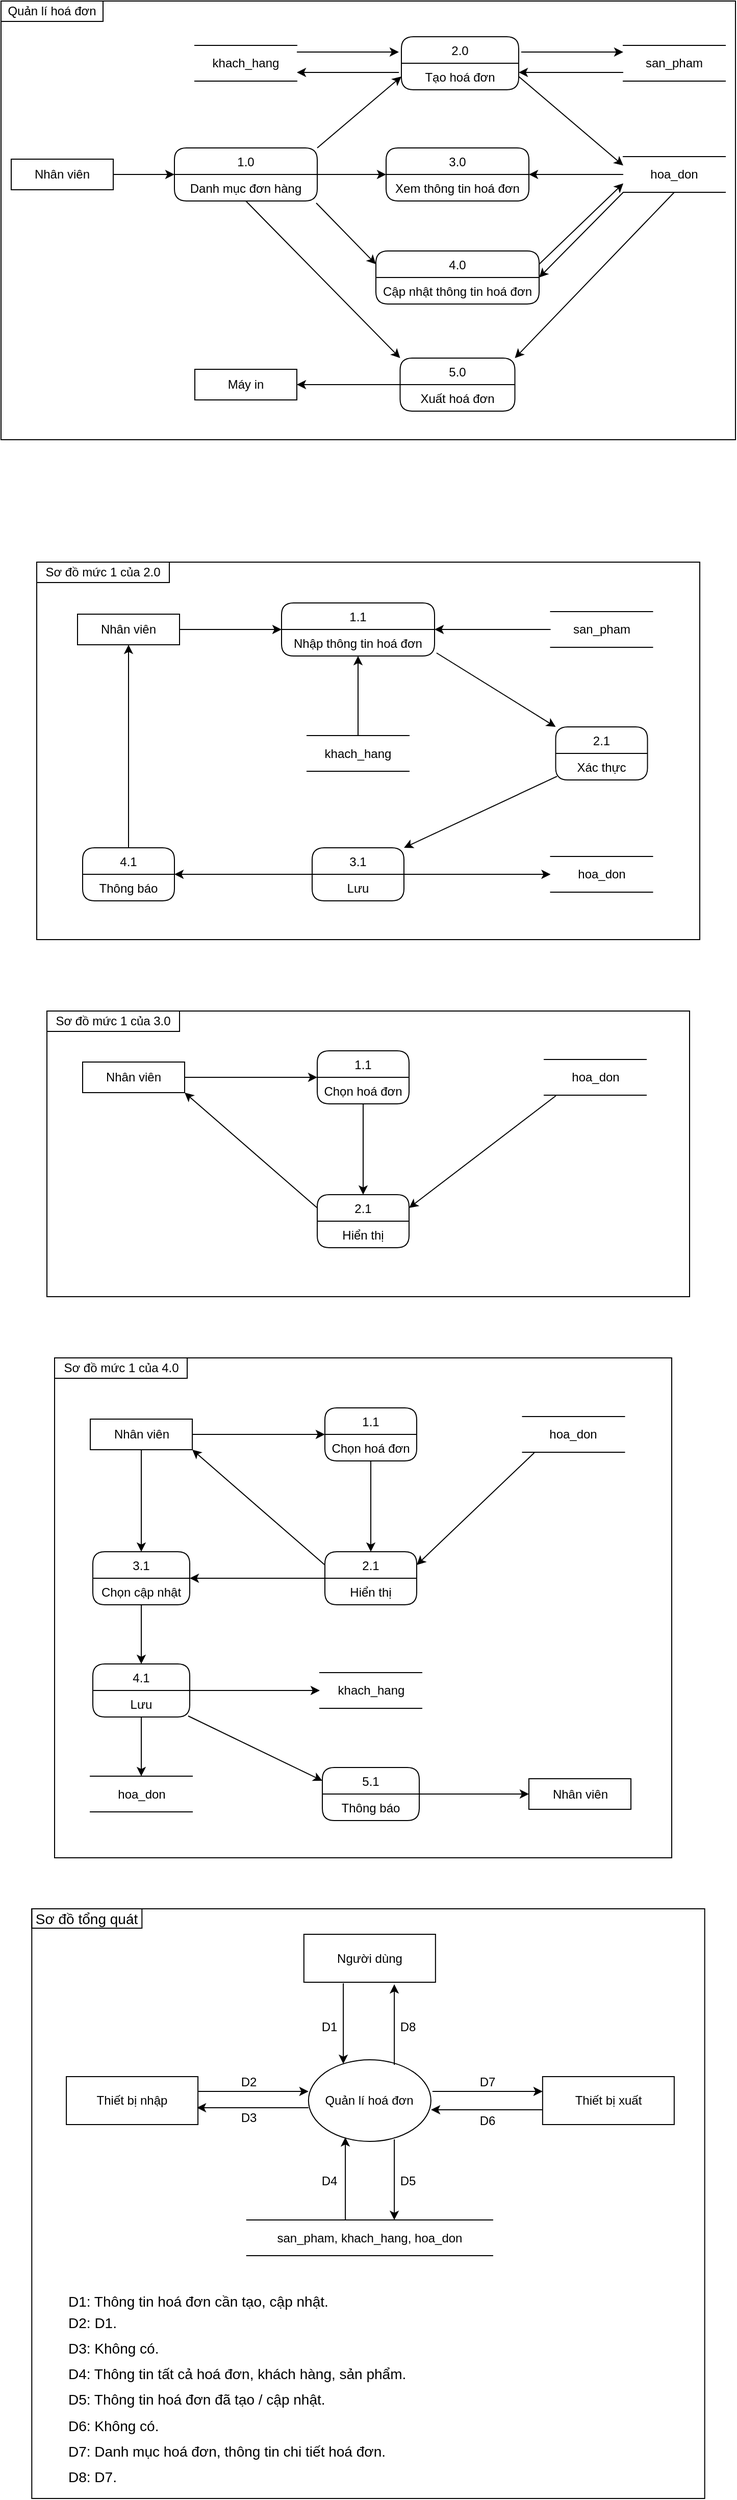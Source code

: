 <mxfile version="13.10.6" type="device"><diagram id="TIu9gp2QIZUU3HF00CXm" name="Page-1"><mxGraphModel dx="1822" dy="763" grid="1" gridSize="10" guides="1" tooltips="1" connect="1" arrows="1" fold="1" page="0" pageScale="1" pageWidth="850" pageHeight="1100" math="0" shadow="0"><root><mxCell id="0"/><mxCell id="1" parent="0"/><mxCell id="v5HxmU1wPJyw-fW0FG3j-84" value="" style="rounded=0;whiteSpace=wrap;html=1;fillColor=none;" vertex="1" parent="1"><mxGeometry x="-5" y="720" width="650" height="370" as="geometry"/></mxCell><mxCell id="v5HxmU1wPJyw-fW0FG3j-60" value="" style="rounded=0;whiteSpace=wrap;html=1;fillColor=none;" vertex="1" parent="1"><mxGeometry x="-40" y="170" width="720" height="430" as="geometry"/></mxCell><mxCell id="v5HxmU1wPJyw-fW0FG3j-26" style="edgeStyle=orthogonalEdgeStyle;rounded=0;orthogonalLoop=1;jettySize=auto;html=1;" edge="1" parent="1" source="v5HxmU1wPJyw-fW0FG3j-27" target="v5HxmU1wPJyw-fW0FG3j-45"><mxGeometry relative="1" as="geometry"/></mxCell><mxCell id="v5HxmU1wPJyw-fW0FG3j-27" value="Nhân viên" style="rounded=0;whiteSpace=wrap;html=1;align=center;" vertex="1" parent="1"><mxGeometry x="-30" y="325" width="100" height="30" as="geometry"/></mxCell><mxCell id="v5HxmU1wPJyw-fW0FG3j-28" value="2.0" style="swimlane;fontStyle=0;childLayout=stackLayout;horizontal=1;startSize=26;fillColor=none;horizontalStack=0;resizeParent=1;resizeParentMax=0;resizeLast=0;collapsible=1;marginBottom=0;rounded=1;" vertex="1" parent="1"><mxGeometry x="352.5" y="205" width="115" height="52" as="geometry"/></mxCell><mxCell id="v5HxmU1wPJyw-fW0FG3j-29" value="Tạo hoá đơn" style="text;strokeColor=none;fillColor=none;align=center;verticalAlign=top;spacingLeft=4;spacingRight=4;overflow=hidden;rotatable=0;points=[[0,0.5],[1,0.5]];portConstraint=eastwest;" vertex="1" parent="v5HxmU1wPJyw-fW0FG3j-28"><mxGeometry y="26" width="115" height="26" as="geometry"/></mxCell><mxCell id="v5HxmU1wPJyw-fW0FG3j-30" value="3.0" style="swimlane;fontStyle=0;childLayout=stackLayout;horizontal=1;startSize=26;fillColor=none;horizontalStack=0;resizeParent=1;resizeParentMax=0;resizeLast=0;collapsible=1;marginBottom=0;rounded=1;" vertex="1" parent="1"><mxGeometry x="337.5" y="314" width="140" height="52" as="geometry"/></mxCell><mxCell id="v5HxmU1wPJyw-fW0FG3j-31" value="Xem thông tin hoá đơn" style="text;strokeColor=none;fillColor=none;align=center;verticalAlign=top;spacingLeft=4;spacingRight=4;overflow=hidden;rotatable=0;points=[[0,0.5],[1,0.5]];portConstraint=eastwest;" vertex="1" parent="v5HxmU1wPJyw-fW0FG3j-30"><mxGeometry y="26" width="140" height="26" as="geometry"/></mxCell><mxCell id="v5HxmU1wPJyw-fW0FG3j-32" value="4.0" style="swimlane;fontStyle=0;childLayout=stackLayout;horizontal=1;startSize=26;fillColor=none;horizontalStack=0;resizeParent=1;resizeParentMax=0;resizeLast=0;collapsible=1;marginBottom=0;rounded=1;" vertex="1" parent="1"><mxGeometry x="327.5" y="415" width="160" height="52" as="geometry"/></mxCell><mxCell id="v5HxmU1wPJyw-fW0FG3j-33" value="Cập nhật thông tin hoá đơn" style="text;strokeColor=none;fillColor=none;align=center;verticalAlign=top;spacingLeft=4;spacingRight=4;overflow=hidden;rotatable=0;points=[[0,0.5],[1,0.5]];portConstraint=eastwest;" vertex="1" parent="v5HxmU1wPJyw-fW0FG3j-32"><mxGeometry y="26" width="160" height="26" as="geometry"/></mxCell><mxCell id="v5HxmU1wPJyw-fW0FG3j-34" style="edgeStyle=orthogonalEdgeStyle;rounded=0;orthogonalLoop=1;jettySize=auto;html=1;" edge="1" parent="1" source="v5HxmU1wPJyw-fW0FG3j-35" target="v5HxmU1wPJyw-fW0FG3j-30"><mxGeometry relative="1" as="geometry"/></mxCell><mxCell id="v5HxmU1wPJyw-fW0FG3j-35" value="hoa_don" style="shape=partialRectangle;whiteSpace=wrap;html=1;left=0;right=0;fillColor=none;rounded=1;align=center;" vertex="1" parent="1"><mxGeometry x="570" y="322.5" width="100" height="35" as="geometry"/></mxCell><mxCell id="v5HxmU1wPJyw-fW0FG3j-36" value="" style="endArrow=classic;html=1;exitX=1;exitY=0.5;exitDx=0;exitDy=0;entryX=0;entryY=0.25;entryDx=0;entryDy=0;" edge="1" parent="1" source="v5HxmU1wPJyw-fW0FG3j-29" target="v5HxmU1wPJyw-fW0FG3j-35"><mxGeometry width="50" height="50" relative="1" as="geometry"><mxPoint x="600" y="185" as="sourcePoint"/><mxPoint x="550" y="235" as="targetPoint"/></mxGeometry></mxCell><mxCell id="v5HxmU1wPJyw-fW0FG3j-37" value="" style="endArrow=classic;html=1;exitX=1;exitY=0.25;exitDx=0;exitDy=0;entryX=0;entryY=0.75;entryDx=0;entryDy=0;" edge="1" parent="1" source="v5HxmU1wPJyw-fW0FG3j-32" target="v5HxmU1wPJyw-fW0FG3j-35"><mxGeometry width="50" height="50" relative="1" as="geometry"><mxPoint x="560" y="515" as="sourcePoint"/><mxPoint x="610" y="465" as="targetPoint"/></mxGeometry></mxCell><mxCell id="v5HxmU1wPJyw-fW0FG3j-38" value="" style="endArrow=classic;html=1;exitX=0;exitY=1;exitDx=0;exitDy=0;entryX=1;entryY=0.5;entryDx=0;entryDy=0;" edge="1" parent="1" source="v5HxmU1wPJyw-fW0FG3j-35" target="v5HxmU1wPJyw-fW0FG3j-32"><mxGeometry width="50" height="50" relative="1" as="geometry"><mxPoint x="610" y="358.75" as="sourcePoint"/><mxPoint x="497.5" y="438" as="targetPoint"/></mxGeometry></mxCell><mxCell id="v5HxmU1wPJyw-fW0FG3j-40" style="edgeStyle=orthogonalEdgeStyle;rounded=0;orthogonalLoop=1;jettySize=auto;html=1;" edge="1" parent="1" source="v5HxmU1wPJyw-fW0FG3j-41" target="v5HxmU1wPJyw-fW0FG3j-28"><mxGeometry relative="1" as="geometry"><Array as="points"><mxPoint x="530" y="240"/><mxPoint x="530" y="240"/></Array></mxGeometry></mxCell><mxCell id="v5HxmU1wPJyw-fW0FG3j-41" value="san_pham" style="shape=partialRectangle;whiteSpace=wrap;html=1;left=0;right=0;fillColor=none;rounded=1;align=center;" vertex="1" parent="1"><mxGeometry x="570" y="213.5" width="100" height="35" as="geometry"/></mxCell><mxCell id="v5HxmU1wPJyw-fW0FG3j-44" style="edgeStyle=orthogonalEdgeStyle;rounded=0;orthogonalLoop=1;jettySize=auto;html=1;" edge="1" parent="1" source="v5HxmU1wPJyw-fW0FG3j-45" target="v5HxmU1wPJyw-fW0FG3j-30"><mxGeometry relative="1" as="geometry"/></mxCell><mxCell id="v5HxmU1wPJyw-fW0FG3j-45" value="1.0" style="swimlane;fontStyle=0;childLayout=stackLayout;horizontal=1;startSize=26;fillColor=none;horizontalStack=0;resizeParent=1;resizeParentMax=0;resizeLast=0;collapsible=1;marginBottom=0;rounded=1;" vertex="1" parent="1"><mxGeometry x="130" y="314" width="140" height="52" as="geometry"/></mxCell><mxCell id="v5HxmU1wPJyw-fW0FG3j-46" value="Danh mục đơn hàng" style="text;strokeColor=none;fillColor=none;align=center;verticalAlign=top;spacingLeft=4;spacingRight=4;overflow=hidden;rotatable=0;points=[[0,0.5],[1,0.5]];portConstraint=eastwest;" vertex="1" parent="v5HxmU1wPJyw-fW0FG3j-45"><mxGeometry y="26" width="140" height="26" as="geometry"/></mxCell><mxCell id="v5HxmU1wPJyw-fW0FG3j-48" value="" style="endArrow=classic;html=1;entryX=0;entryY=0.25;entryDx=0;entryDy=0;exitX=0.993;exitY=1.077;exitDx=0;exitDy=0;exitPerimeter=0;" edge="1" parent="1" source="v5HxmU1wPJyw-fW0FG3j-46" target="v5HxmU1wPJyw-fW0FG3j-32"><mxGeometry width="50" height="50" relative="1" as="geometry"><mxPoint x="400" y="490" as="sourcePoint"/><mxPoint x="450" y="440" as="targetPoint"/></mxGeometry></mxCell><mxCell id="v5HxmU1wPJyw-fW0FG3j-50" value="" style="endArrow=classic;html=1;exitX=1;exitY=0;exitDx=0;exitDy=0;entryX=0;entryY=0.5;entryDx=0;entryDy=0;" edge="1" parent="1" source="v5HxmU1wPJyw-fW0FG3j-45" target="v5HxmU1wPJyw-fW0FG3j-29"><mxGeometry width="50" height="50" relative="1" as="geometry"><mxPoint x="120" y="270" as="sourcePoint"/><mxPoint x="170" y="220" as="targetPoint"/></mxGeometry></mxCell><mxCell id="v5HxmU1wPJyw-fW0FG3j-63" style="edgeStyle=orthogonalEdgeStyle;rounded=0;orthogonalLoop=1;jettySize=auto;html=1;" edge="1" parent="1" source="v5HxmU1wPJyw-fW0FG3j-51" target="v5HxmU1wPJyw-fW0FG3j-62"><mxGeometry relative="1" as="geometry"/></mxCell><mxCell id="v5HxmU1wPJyw-fW0FG3j-51" value="5.0" style="swimlane;fontStyle=0;childLayout=stackLayout;horizontal=1;startSize=26;fillColor=none;horizontalStack=0;resizeParent=1;resizeParentMax=0;resizeLast=0;collapsible=1;marginBottom=0;rounded=1;" vertex="1" parent="1"><mxGeometry x="351.25" y="520" width="112.5" height="52" as="geometry"/></mxCell><mxCell id="v5HxmU1wPJyw-fW0FG3j-52" value="Xuất hoá đơn" style="text;strokeColor=none;fillColor=none;align=center;verticalAlign=top;spacingLeft=4;spacingRight=4;overflow=hidden;rotatable=0;points=[[0,0.5],[1,0.5]];portConstraint=eastwest;" vertex="1" parent="v5HxmU1wPJyw-fW0FG3j-51"><mxGeometry y="26" width="112.5" height="26" as="geometry"/></mxCell><mxCell id="v5HxmU1wPJyw-fW0FG3j-53" value="" style="endArrow=classic;html=1;exitX=0.5;exitY=1;exitDx=0;exitDy=0;entryX=0;entryY=0;entryDx=0;entryDy=0;" edge="1" parent="1" source="v5HxmU1wPJyw-fW0FG3j-45" target="v5HxmU1wPJyw-fW0FG3j-51"><mxGeometry width="50" height="50" relative="1" as="geometry"><mxPoint x="-10" y="530" as="sourcePoint"/><mxPoint x="40" y="480" as="targetPoint"/></mxGeometry></mxCell><mxCell id="v5HxmU1wPJyw-fW0FG3j-54" value="" style="endArrow=classic;html=1;exitX=0.5;exitY=1;exitDx=0;exitDy=0;entryX=1;entryY=0;entryDx=0;entryDy=0;" edge="1" parent="1" source="v5HxmU1wPJyw-fW0FG3j-35" target="v5HxmU1wPJyw-fW0FG3j-51"><mxGeometry width="50" height="50" relative="1" as="geometry"><mxPoint x="700" y="600" as="sourcePoint"/><mxPoint x="650" y="650" as="targetPoint"/></mxGeometry></mxCell><mxCell id="v5HxmU1wPJyw-fW0FG3j-55" value="khach_hang" style="shape=partialRectangle;whiteSpace=wrap;html=1;left=0;right=0;fillColor=none;rounded=1;align=center;" vertex="1" parent="1"><mxGeometry x="150" y="213.5" width="100" height="35" as="geometry"/></mxCell><mxCell id="v5HxmU1wPJyw-fW0FG3j-57" value="" style="endArrow=classic;html=1;" edge="1" parent="1"><mxGeometry width="50" height="50" relative="1" as="geometry"><mxPoint x="250" y="220" as="sourcePoint"/><mxPoint x="350" y="220" as="targetPoint"/></mxGeometry></mxCell><mxCell id="v5HxmU1wPJyw-fW0FG3j-58" value="" style="endArrow=classic;html=1;" edge="1" parent="1"><mxGeometry width="50" height="50" relative="1" as="geometry"><mxPoint x="350" y="240.0" as="sourcePoint"/><mxPoint x="250" y="240.0" as="targetPoint"/></mxGeometry></mxCell><mxCell id="v5HxmU1wPJyw-fW0FG3j-59" value="" style="endArrow=classic;html=1;" edge="1" parent="1"><mxGeometry width="50" height="50" relative="1" as="geometry"><mxPoint x="470" y="220.0" as="sourcePoint"/><mxPoint x="570" y="220.0" as="targetPoint"/></mxGeometry></mxCell><mxCell id="v5HxmU1wPJyw-fW0FG3j-61" value="Quản lí hoá đơn" style="rounded=0;whiteSpace=wrap;html=1;fillColor=none;" vertex="1" parent="1"><mxGeometry x="-40" y="170" width="100" height="20" as="geometry"/></mxCell><mxCell id="v5HxmU1wPJyw-fW0FG3j-62" value="Máy in" style="rounded=0;whiteSpace=wrap;html=1;align=center;" vertex="1" parent="1"><mxGeometry x="150" y="531" width="100" height="30" as="geometry"/></mxCell><mxCell id="v5HxmU1wPJyw-fW0FG3j-71" style="edgeStyle=orthogonalEdgeStyle;rounded=0;orthogonalLoop=1;jettySize=auto;html=1;" edge="1" parent="1" source="v5HxmU1wPJyw-fW0FG3j-64" target="v5HxmU1wPJyw-fW0FG3j-65"><mxGeometry relative="1" as="geometry"/></mxCell><mxCell id="v5HxmU1wPJyw-fW0FG3j-64" value="Nhân viên" style="rounded=0;whiteSpace=wrap;html=1;align=center;" vertex="1" parent="1"><mxGeometry x="35" y="771" width="100" height="30" as="geometry"/></mxCell><mxCell id="v5HxmU1wPJyw-fW0FG3j-65" value="1.1" style="swimlane;fontStyle=0;childLayout=stackLayout;horizontal=1;startSize=26;fillColor=none;horizontalStack=0;resizeParent=1;resizeParentMax=0;resizeLast=0;collapsible=1;marginBottom=0;rounded=1;" vertex="1" parent="1"><mxGeometry x="235" y="760" width="150" height="52" as="geometry"/></mxCell><mxCell id="v5HxmU1wPJyw-fW0FG3j-66" value="Nhập thông tin hoá đơn" style="text;strokeColor=none;fillColor=none;align=center;verticalAlign=top;spacingLeft=4;spacingRight=4;overflow=hidden;rotatable=0;points=[[0,0.5],[1,0.5]];portConstraint=eastwest;" vertex="1" parent="v5HxmU1wPJyw-fW0FG3j-65"><mxGeometry y="26" width="150" height="26" as="geometry"/></mxCell><mxCell id="v5HxmU1wPJyw-fW0FG3j-70" style="edgeStyle=orthogonalEdgeStyle;rounded=0;orthogonalLoop=1;jettySize=auto;html=1;" edge="1" parent="1" source="v5HxmU1wPJyw-fW0FG3j-67" target="v5HxmU1wPJyw-fW0FG3j-65"><mxGeometry relative="1" as="geometry"/></mxCell><mxCell id="v5HxmU1wPJyw-fW0FG3j-67" value="khach_hang" style="shape=partialRectangle;whiteSpace=wrap;html=1;left=0;right=0;fillColor=none;rounded=1;align=center;" vertex="1" parent="1"><mxGeometry x="260" y="890" width="100" height="35" as="geometry"/></mxCell><mxCell id="v5HxmU1wPJyw-fW0FG3j-69" style="edgeStyle=orthogonalEdgeStyle;rounded=0;orthogonalLoop=1;jettySize=auto;html=1;" edge="1" parent="1" source="v5HxmU1wPJyw-fW0FG3j-68" target="v5HxmU1wPJyw-fW0FG3j-65"><mxGeometry relative="1" as="geometry"/></mxCell><mxCell id="v5HxmU1wPJyw-fW0FG3j-68" value="san_pham" style="shape=partialRectangle;whiteSpace=wrap;html=1;left=0;right=0;fillColor=none;rounded=1;align=center;" vertex="1" parent="1"><mxGeometry x="498.75" y="768.5" width="100" height="35" as="geometry"/></mxCell><mxCell id="v5HxmU1wPJyw-fW0FG3j-72" value="2.1" style="swimlane;fontStyle=0;childLayout=stackLayout;horizontal=1;startSize=26;fillColor=none;horizontalStack=0;resizeParent=1;resizeParentMax=0;resizeLast=0;collapsible=1;marginBottom=0;rounded=1;" vertex="1" parent="1"><mxGeometry x="503.75" y="881.5" width="90" height="52" as="geometry"/></mxCell><mxCell id="v5HxmU1wPJyw-fW0FG3j-73" value="Xác thực" style="text;strokeColor=none;fillColor=none;align=center;verticalAlign=top;spacingLeft=4;spacingRight=4;overflow=hidden;rotatable=0;points=[[0,0.5],[1,0.5]];portConstraint=eastwest;" vertex="1" parent="v5HxmU1wPJyw-fW0FG3j-72"><mxGeometry y="26" width="90" height="26" as="geometry"/></mxCell><mxCell id="v5HxmU1wPJyw-fW0FG3j-74" value="" style="endArrow=classic;html=1;exitX=1.013;exitY=0.885;exitDx=0;exitDy=0;exitPerimeter=0;entryX=0;entryY=0;entryDx=0;entryDy=0;" edge="1" parent="1" source="v5HxmU1wPJyw-fW0FG3j-66" target="v5HxmU1wPJyw-fW0FG3j-72"><mxGeometry width="50" height="50" relative="1" as="geometry"><mxPoint x="345" y="930" as="sourcePoint"/><mxPoint x="395" y="880" as="targetPoint"/></mxGeometry></mxCell><mxCell id="v5HxmU1wPJyw-fW0FG3j-79" style="edgeStyle=orthogonalEdgeStyle;rounded=0;orthogonalLoop=1;jettySize=auto;html=1;" edge="1" parent="1" source="v5HxmU1wPJyw-fW0FG3j-75" target="v5HxmU1wPJyw-fW0FG3j-78"><mxGeometry relative="1" as="geometry"/></mxCell><mxCell id="v5HxmU1wPJyw-fW0FG3j-82" style="edgeStyle=orthogonalEdgeStyle;rounded=0;orthogonalLoop=1;jettySize=auto;html=1;" edge="1" parent="1" source="v5HxmU1wPJyw-fW0FG3j-75" target="v5HxmU1wPJyw-fW0FG3j-80"><mxGeometry relative="1" as="geometry"/></mxCell><mxCell id="v5HxmU1wPJyw-fW0FG3j-75" value="3.1" style="swimlane;fontStyle=0;childLayout=stackLayout;horizontal=1;startSize=26;fillColor=none;horizontalStack=0;resizeParent=1;resizeParentMax=0;resizeLast=0;collapsible=1;marginBottom=0;rounded=1;" vertex="1" parent="1"><mxGeometry x="265" y="1000" width="90" height="52" as="geometry"/></mxCell><mxCell id="v5HxmU1wPJyw-fW0FG3j-76" value="Lưu" style="text;strokeColor=none;fillColor=none;align=center;verticalAlign=top;spacingLeft=4;spacingRight=4;overflow=hidden;rotatable=0;points=[[0,0.5],[1,0.5]];portConstraint=eastwest;" vertex="1" parent="v5HxmU1wPJyw-fW0FG3j-75"><mxGeometry y="26" width="90" height="26" as="geometry"/></mxCell><mxCell id="v5HxmU1wPJyw-fW0FG3j-77" value="" style="endArrow=classic;html=1;exitX=0.014;exitY=0.865;exitDx=0;exitDy=0;exitPerimeter=0;entryX=1;entryY=0;entryDx=0;entryDy=0;" edge="1" parent="1" source="v5HxmU1wPJyw-fW0FG3j-73" target="v5HxmU1wPJyw-fW0FG3j-75"><mxGeometry width="50" height="50" relative="1" as="geometry"><mxPoint x="345" y="1050" as="sourcePoint"/><mxPoint x="395" y="1000" as="targetPoint"/></mxGeometry></mxCell><mxCell id="v5HxmU1wPJyw-fW0FG3j-78" value="hoa_don" style="shape=partialRectangle;whiteSpace=wrap;html=1;left=0;right=0;fillColor=none;rounded=1;align=center;" vertex="1" parent="1"><mxGeometry x="498.75" y="1008.5" width="100" height="35" as="geometry"/></mxCell><mxCell id="v5HxmU1wPJyw-fW0FG3j-83" style="edgeStyle=orthogonalEdgeStyle;rounded=0;orthogonalLoop=1;jettySize=auto;html=1;entryX=0.5;entryY=1;entryDx=0;entryDy=0;" edge="1" parent="1" source="v5HxmU1wPJyw-fW0FG3j-80" target="v5HxmU1wPJyw-fW0FG3j-64"><mxGeometry relative="1" as="geometry"/></mxCell><mxCell id="v5HxmU1wPJyw-fW0FG3j-80" value="4.1" style="swimlane;fontStyle=0;childLayout=stackLayout;horizontal=1;startSize=26;fillColor=none;horizontalStack=0;resizeParent=1;resizeParentMax=0;resizeLast=0;collapsible=1;marginBottom=0;rounded=1;" vertex="1" parent="1"><mxGeometry x="40" y="1000" width="90" height="52" as="geometry"/></mxCell><mxCell id="v5HxmU1wPJyw-fW0FG3j-81" value="Thông báo" style="text;strokeColor=none;fillColor=none;align=center;verticalAlign=top;spacingLeft=4;spacingRight=4;overflow=hidden;rotatable=0;points=[[0,0.5],[1,0.5]];portConstraint=eastwest;" vertex="1" parent="v5HxmU1wPJyw-fW0FG3j-80"><mxGeometry y="26" width="90" height="26" as="geometry"/></mxCell><mxCell id="v5HxmU1wPJyw-fW0FG3j-85" value="Sơ đồ mức 1 của 2.0" style="rounded=0;whiteSpace=wrap;html=1;fillColor=none;" vertex="1" parent="1"><mxGeometry x="-5" y="720" width="130" height="20" as="geometry"/></mxCell><mxCell id="v5HxmU1wPJyw-fW0FG3j-89" style="edgeStyle=orthogonalEdgeStyle;rounded=0;orthogonalLoop=1;jettySize=auto;html=1;" edge="1" parent="1" source="v5HxmU1wPJyw-fW0FG3j-86" target="v5HxmU1wPJyw-fW0FG3j-87"><mxGeometry relative="1" as="geometry"/></mxCell><mxCell id="v5HxmU1wPJyw-fW0FG3j-86" value="Nhân viên" style="rounded=0;whiteSpace=wrap;html=1;align=center;" vertex="1" parent="1"><mxGeometry x="40" y="1210" width="100" height="30" as="geometry"/></mxCell><mxCell id="v5HxmU1wPJyw-fW0FG3j-93" style="edgeStyle=orthogonalEdgeStyle;rounded=0;orthogonalLoop=1;jettySize=auto;html=1;" edge="1" parent="1" source="v5HxmU1wPJyw-fW0FG3j-87" target="v5HxmU1wPJyw-fW0FG3j-91"><mxGeometry relative="1" as="geometry"/></mxCell><mxCell id="v5HxmU1wPJyw-fW0FG3j-87" value="1.1" style="swimlane;fontStyle=0;childLayout=stackLayout;horizontal=1;startSize=26;fillColor=none;horizontalStack=0;resizeParent=1;resizeParentMax=0;resizeLast=0;collapsible=1;marginBottom=0;rounded=1;" vertex="1" parent="1"><mxGeometry x="270" y="1199" width="90" height="52" as="geometry"/></mxCell><mxCell id="v5HxmU1wPJyw-fW0FG3j-88" value="Chọn hoá đơn" style="text;strokeColor=none;fillColor=none;align=center;verticalAlign=top;spacingLeft=4;spacingRight=4;overflow=hidden;rotatable=0;points=[[0,0.5],[1,0.5]];portConstraint=eastwest;" vertex="1" parent="v5HxmU1wPJyw-fW0FG3j-87"><mxGeometry y="26" width="90" height="26" as="geometry"/></mxCell><mxCell id="v5HxmU1wPJyw-fW0FG3j-90" value="hoa_don" style="shape=partialRectangle;whiteSpace=wrap;html=1;left=0;right=0;fillColor=none;rounded=1;align=center;" vertex="1" parent="1"><mxGeometry x="492.5" y="1207.5" width="100" height="35" as="geometry"/></mxCell><mxCell id="v5HxmU1wPJyw-fW0FG3j-91" value="2.1" style="swimlane;fontStyle=0;childLayout=stackLayout;horizontal=1;startSize=26;fillColor=none;horizontalStack=0;resizeParent=1;resizeParentMax=0;resizeLast=0;collapsible=1;marginBottom=0;rounded=1;" vertex="1" parent="1"><mxGeometry x="270" y="1340" width="90" height="52" as="geometry"/></mxCell><mxCell id="v5HxmU1wPJyw-fW0FG3j-92" value="Hiển thị" style="text;strokeColor=none;fillColor=none;align=center;verticalAlign=top;spacingLeft=4;spacingRight=4;overflow=hidden;rotatable=0;points=[[0,0.5],[1,0.5]];portConstraint=eastwest;" vertex="1" parent="v5HxmU1wPJyw-fW0FG3j-91"><mxGeometry y="26" width="90" height="26" as="geometry"/></mxCell><mxCell id="v5HxmU1wPJyw-fW0FG3j-95" value="" style="endArrow=classic;html=1;exitX=0.115;exitY=1.014;exitDx=0;exitDy=0;exitPerimeter=0;entryX=1;entryY=0.25;entryDx=0;entryDy=0;" edge="1" parent="1" source="v5HxmU1wPJyw-fW0FG3j-90" target="v5HxmU1wPJyw-fW0FG3j-91"><mxGeometry width="50" height="50" relative="1" as="geometry"><mxPoint x="315" y="1330" as="sourcePoint"/><mxPoint x="365" y="1280" as="targetPoint"/></mxGeometry></mxCell><mxCell id="v5HxmU1wPJyw-fW0FG3j-96" value="" style="endArrow=classic;html=1;exitX=0;exitY=0.25;exitDx=0;exitDy=0;entryX=1;entryY=1;entryDx=0;entryDy=0;" edge="1" parent="1" source="v5HxmU1wPJyw-fW0FG3j-91" target="v5HxmU1wPJyw-fW0FG3j-86"><mxGeometry width="50" height="50" relative="1" as="geometry"><mxPoint x="315" y="1210" as="sourcePoint"/><mxPoint x="365" y="1160" as="targetPoint"/></mxGeometry></mxCell><mxCell id="v5HxmU1wPJyw-fW0FG3j-98" value="" style="rounded=0;whiteSpace=wrap;html=1;fillColor=none;" vertex="1" parent="1"><mxGeometry x="5" y="1160" width="630" height="280" as="geometry"/></mxCell><mxCell id="v5HxmU1wPJyw-fW0FG3j-99" value="Sơ đồ mức 1 của 3.0" style="rounded=0;whiteSpace=wrap;html=1;fillColor=none;" vertex="1" parent="1"><mxGeometry x="5" y="1160" width="130" height="20" as="geometry"/></mxCell><mxCell id="v5HxmU1wPJyw-fW0FG3j-100" style="edgeStyle=orthogonalEdgeStyle;rounded=0;orthogonalLoop=1;jettySize=auto;html=1;" edge="1" source="v5HxmU1wPJyw-fW0FG3j-101" target="v5HxmU1wPJyw-fW0FG3j-103" parent="1"><mxGeometry relative="1" as="geometry"/></mxCell><mxCell id="v5HxmU1wPJyw-fW0FG3j-114" style="edgeStyle=orthogonalEdgeStyle;rounded=0;orthogonalLoop=1;jettySize=auto;html=1;" edge="1" parent="1" source="v5HxmU1wPJyw-fW0FG3j-101" target="v5HxmU1wPJyw-fW0FG3j-112"><mxGeometry relative="1" as="geometry"/></mxCell><mxCell id="v5HxmU1wPJyw-fW0FG3j-101" value="Nhân viên" style="rounded=0;whiteSpace=wrap;html=1;align=center;" vertex="1" parent="1"><mxGeometry x="47.5" y="1560" width="100" height="30" as="geometry"/></mxCell><mxCell id="v5HxmU1wPJyw-fW0FG3j-102" style="edgeStyle=orthogonalEdgeStyle;rounded=0;orthogonalLoop=1;jettySize=auto;html=1;" edge="1" source="v5HxmU1wPJyw-fW0FG3j-103" target="v5HxmU1wPJyw-fW0FG3j-106" parent="1"><mxGeometry relative="1" as="geometry"/></mxCell><mxCell id="v5HxmU1wPJyw-fW0FG3j-103" value="1.1" style="swimlane;fontStyle=0;childLayout=stackLayout;horizontal=1;startSize=26;fillColor=none;horizontalStack=0;resizeParent=1;resizeParentMax=0;resizeLast=0;collapsible=1;marginBottom=0;rounded=1;" vertex="1" parent="1"><mxGeometry x="277.5" y="1549" width="90" height="52" as="geometry"/></mxCell><mxCell id="v5HxmU1wPJyw-fW0FG3j-104" value="Chọn hoá đơn" style="text;strokeColor=none;fillColor=none;align=center;verticalAlign=top;spacingLeft=4;spacingRight=4;overflow=hidden;rotatable=0;points=[[0,0.5],[1,0.5]];portConstraint=eastwest;" vertex="1" parent="v5HxmU1wPJyw-fW0FG3j-103"><mxGeometry y="26" width="90" height="26" as="geometry"/></mxCell><mxCell id="v5HxmU1wPJyw-fW0FG3j-105" value="hoa_don" style="shape=partialRectangle;whiteSpace=wrap;html=1;left=0;right=0;fillColor=none;rounded=1;align=center;" vertex="1" parent="1"><mxGeometry x="471.25" y="1557.5" width="100" height="35" as="geometry"/></mxCell><mxCell id="v5HxmU1wPJyw-fW0FG3j-115" style="edgeStyle=orthogonalEdgeStyle;rounded=0;orthogonalLoop=1;jettySize=auto;html=1;" edge="1" parent="1" source="v5HxmU1wPJyw-fW0FG3j-106" target="v5HxmU1wPJyw-fW0FG3j-112"><mxGeometry relative="1" as="geometry"/></mxCell><mxCell id="v5HxmU1wPJyw-fW0FG3j-106" value="2.1" style="swimlane;fontStyle=0;childLayout=stackLayout;horizontal=1;startSize=26;fillColor=none;horizontalStack=0;resizeParent=1;resizeParentMax=0;resizeLast=0;collapsible=1;marginBottom=0;rounded=1;" vertex="1" parent="1"><mxGeometry x="277.5" y="1690" width="90" height="52" as="geometry"/></mxCell><mxCell id="v5HxmU1wPJyw-fW0FG3j-107" value="Hiển thị" style="text;strokeColor=none;fillColor=none;align=center;verticalAlign=top;spacingLeft=4;spacingRight=4;overflow=hidden;rotatable=0;points=[[0,0.5],[1,0.5]];portConstraint=eastwest;" vertex="1" parent="v5HxmU1wPJyw-fW0FG3j-106"><mxGeometry y="26" width="90" height="26" as="geometry"/></mxCell><mxCell id="v5HxmU1wPJyw-fW0FG3j-108" value="" style="endArrow=classic;html=1;exitX=0.115;exitY=1.014;exitDx=0;exitDy=0;exitPerimeter=0;entryX=1;entryY=0.25;entryDx=0;entryDy=0;" edge="1" source="v5HxmU1wPJyw-fW0FG3j-105" target="v5HxmU1wPJyw-fW0FG3j-106" parent="1"><mxGeometry width="50" height="50" relative="1" as="geometry"><mxPoint x="322.5" y="1680" as="sourcePoint"/><mxPoint x="372.5" y="1630" as="targetPoint"/></mxGeometry></mxCell><mxCell id="v5HxmU1wPJyw-fW0FG3j-109" value="" style="endArrow=classic;html=1;exitX=0;exitY=0.25;exitDx=0;exitDy=0;entryX=1;entryY=1;entryDx=0;entryDy=0;" edge="1" source="v5HxmU1wPJyw-fW0FG3j-106" target="v5HxmU1wPJyw-fW0FG3j-101" parent="1"><mxGeometry width="50" height="50" relative="1" as="geometry"><mxPoint x="322.5" y="1560" as="sourcePoint"/><mxPoint x="372.5" y="1510" as="targetPoint"/></mxGeometry></mxCell><mxCell id="v5HxmU1wPJyw-fW0FG3j-118" style="edgeStyle=orthogonalEdgeStyle;rounded=0;orthogonalLoop=1;jettySize=auto;html=1;" edge="1" parent="1" source="v5HxmU1wPJyw-fW0FG3j-112" target="v5HxmU1wPJyw-fW0FG3j-116"><mxGeometry relative="1" as="geometry"/></mxCell><mxCell id="v5HxmU1wPJyw-fW0FG3j-112" value="3.1" style="swimlane;fontStyle=0;childLayout=stackLayout;horizontal=1;startSize=26;fillColor=none;horizontalStack=0;resizeParent=1;resizeParentMax=0;resizeLast=0;collapsible=1;marginBottom=0;rounded=1;" vertex="1" parent="1"><mxGeometry x="50" y="1690" width="95" height="52" as="geometry"/></mxCell><mxCell id="v5HxmU1wPJyw-fW0FG3j-113" value="Chọn cập nhật" style="text;strokeColor=none;fillColor=none;align=center;verticalAlign=top;spacingLeft=4;spacingRight=4;overflow=hidden;rotatable=0;points=[[0,0.5],[1,0.5]];portConstraint=eastwest;" vertex="1" parent="v5HxmU1wPJyw-fW0FG3j-112"><mxGeometry y="26" width="95" height="26" as="geometry"/></mxCell><mxCell id="v5HxmU1wPJyw-fW0FG3j-120" style="edgeStyle=orthogonalEdgeStyle;rounded=0;orthogonalLoop=1;jettySize=auto;html=1;" edge="1" parent="1" source="v5HxmU1wPJyw-fW0FG3j-116" target="v5HxmU1wPJyw-fW0FG3j-119"><mxGeometry relative="1" as="geometry"/></mxCell><mxCell id="v5HxmU1wPJyw-fW0FG3j-122" style="edgeStyle=orthogonalEdgeStyle;rounded=0;orthogonalLoop=1;jettySize=auto;html=1;" edge="1" parent="1" source="v5HxmU1wPJyw-fW0FG3j-116" target="v5HxmU1wPJyw-fW0FG3j-121"><mxGeometry relative="1" as="geometry"/></mxCell><mxCell id="v5HxmU1wPJyw-fW0FG3j-116" value="4.1" style="swimlane;fontStyle=0;childLayout=stackLayout;horizontal=1;startSize=26;fillColor=none;horizontalStack=0;resizeParent=1;resizeParentMax=0;resizeLast=0;collapsible=1;marginBottom=0;rounded=1;" vertex="1" parent="1"><mxGeometry x="50" y="1800" width="95" height="52" as="geometry"/></mxCell><mxCell id="v5HxmU1wPJyw-fW0FG3j-117" value="Lưu" style="text;strokeColor=none;fillColor=none;align=center;verticalAlign=top;spacingLeft=4;spacingRight=4;overflow=hidden;rotatable=0;points=[[0,0.5],[1,0.5]];portConstraint=eastwest;" vertex="1" parent="v5HxmU1wPJyw-fW0FG3j-116"><mxGeometry y="26" width="95" height="26" as="geometry"/></mxCell><mxCell id="v5HxmU1wPJyw-fW0FG3j-119" value="khach_hang" style="shape=partialRectangle;whiteSpace=wrap;html=1;left=0;right=0;fillColor=none;rounded=1;align=center;" vertex="1" parent="1"><mxGeometry x="272.5" y="1808.5" width="100" height="35" as="geometry"/></mxCell><mxCell id="v5HxmU1wPJyw-fW0FG3j-121" value="hoa_don" style="shape=partialRectangle;whiteSpace=wrap;html=1;left=0;right=0;fillColor=none;rounded=1;align=center;" vertex="1" parent="1"><mxGeometry x="47.5" y="1910" width="100" height="35" as="geometry"/></mxCell><mxCell id="v5HxmU1wPJyw-fW0FG3j-127" style="edgeStyle=orthogonalEdgeStyle;rounded=0;orthogonalLoop=1;jettySize=auto;html=1;entryX=0;entryY=0.5;entryDx=0;entryDy=0;" edge="1" parent="1" source="v5HxmU1wPJyw-fW0FG3j-123" target="v5HxmU1wPJyw-fW0FG3j-125"><mxGeometry relative="1" as="geometry"/></mxCell><mxCell id="v5HxmU1wPJyw-fW0FG3j-123" value="5.1" style="swimlane;fontStyle=0;childLayout=stackLayout;horizontal=1;startSize=26;fillColor=none;horizontalStack=0;resizeParent=1;resizeParentMax=0;resizeLast=0;collapsible=1;marginBottom=0;rounded=1;" vertex="1" parent="1"><mxGeometry x="275" y="1901.5" width="95" height="52" as="geometry"/></mxCell><mxCell id="v5HxmU1wPJyw-fW0FG3j-124" value="Thông báo" style="text;strokeColor=none;fillColor=none;align=center;verticalAlign=top;spacingLeft=4;spacingRight=4;overflow=hidden;rotatable=0;points=[[0,0.5],[1,0.5]];portConstraint=eastwest;" vertex="1" parent="v5HxmU1wPJyw-fW0FG3j-123"><mxGeometry y="26" width="95" height="26" as="geometry"/></mxCell><mxCell id="v5HxmU1wPJyw-fW0FG3j-125" value="Nhân viên" style="rounded=0;whiteSpace=wrap;html=1;align=center;" vertex="1" parent="1"><mxGeometry x="477.5" y="1912.5" width="100" height="30" as="geometry"/></mxCell><mxCell id="v5HxmU1wPJyw-fW0FG3j-126" value="" style="endArrow=classic;html=1;exitX=0.984;exitY=0.962;exitDx=0;exitDy=0;exitPerimeter=0;entryX=0;entryY=0.25;entryDx=0;entryDy=0;" edge="1" parent="1" source="v5HxmU1wPJyw-fW0FG3j-117" target="v5HxmU1wPJyw-fW0FG3j-123"><mxGeometry width="50" height="50" relative="1" as="geometry"><mxPoint x="327.5" y="2050" as="sourcePoint"/><mxPoint x="377.5" y="2000" as="targetPoint"/></mxGeometry></mxCell><mxCell id="v5HxmU1wPJyw-fW0FG3j-128" value="" style="rounded=0;whiteSpace=wrap;html=1;fillColor=none;" vertex="1" parent="1"><mxGeometry x="12.5" y="1500" width="605" height="490" as="geometry"/></mxCell><mxCell id="v5HxmU1wPJyw-fW0FG3j-129" value="Sơ đồ mức 1 của 4.0" style="rounded=0;whiteSpace=wrap;html=1;fillColor=none;" vertex="1" parent="1"><mxGeometry x="12.5" y="1500" width="130" height="20" as="geometry"/></mxCell><mxCell id="v5HxmU1wPJyw-fW0FG3j-132" value="" style="rounded=0;whiteSpace=wrap;html=1;labelBackgroundColor=none;fillColor=none;fontSize=14;align=center;" vertex="1" parent="1"><mxGeometry x="-9.84" y="2040" width="659.67" height="578" as="geometry"/></mxCell><mxCell id="v5HxmU1wPJyw-fW0FG3j-133" value="Quản lí hoá đơn" style="ellipse;whiteSpace=wrap;html=1;rounded=1;fillColor=none;align=center;" vertex="1" parent="1"><mxGeometry x="261.42" y="2188" width="120" height="80" as="geometry"/></mxCell><mxCell id="v5HxmU1wPJyw-fW0FG3j-134" value="Người dùng" style="rounded=0;whiteSpace=wrap;html=1;fillColor=none;align=center;" vertex="1" parent="1"><mxGeometry x="256.92" y="2065" width="129" height="47" as="geometry"/></mxCell><mxCell id="v5HxmU1wPJyw-fW0FG3j-135" value="Thiết bị nhập" style="rounded=0;whiteSpace=wrap;html=1;fillColor=none;align=center;" vertex="1" parent="1"><mxGeometry x="24.05" y="2204.5" width="129" height="47" as="geometry"/></mxCell><mxCell id="v5HxmU1wPJyw-fW0FG3j-136" value="Thiết bị xuất" style="rounded=0;whiteSpace=wrap;html=1;fillColor=none;align=center;" vertex="1" parent="1"><mxGeometry x="490.93" y="2204.5" width="129" height="47" as="geometry"/></mxCell><mxCell id="v5HxmU1wPJyw-fW0FG3j-137" value="san_pham, khach_hang, hoa_don" style="shape=partialRectangle;whiteSpace=wrap;html=1;left=0;right=0;fillColor=none;rounded=1;align=center;" vertex="1" parent="1"><mxGeometry x="200.86" y="2345" width="241.12" height="35" as="geometry"/></mxCell><mxCell id="v5HxmU1wPJyw-fW0FG3j-138" value="" style="endArrow=classic;html=1;" edge="1" parent="1"><mxGeometry width="50" height="50" relative="1" as="geometry"><mxPoint x="153.42" y="2219" as="sourcePoint"/><mxPoint x="261.42" y="2219" as="targetPoint"/></mxGeometry></mxCell><mxCell id="v5HxmU1wPJyw-fW0FG3j-139" value="" style="endArrow=classic;html=1;" edge="1" parent="1"><mxGeometry width="50" height="50" relative="1" as="geometry"><mxPoint x="382.93" y="2219" as="sourcePoint"/><mxPoint x="490.93" y="2219" as="targetPoint"/></mxGeometry></mxCell><mxCell id="v5HxmU1wPJyw-fW0FG3j-140" value="" style="endArrow=classic;html=1;" edge="1" parent="1"><mxGeometry width="50" height="50" relative="1" as="geometry"><mxPoint x="490.93" y="2237" as="sourcePoint"/><mxPoint x="381.54" y="2237" as="targetPoint"/></mxGeometry></mxCell><mxCell id="v5HxmU1wPJyw-fW0FG3j-141" value="" style="endArrow=classic;html=1;" edge="1" parent="1"><mxGeometry width="50" height="50" relative="1" as="geometry"><mxPoint x="261.42" y="2235" as="sourcePoint"/><mxPoint x="152.03" y="2235" as="targetPoint"/></mxGeometry></mxCell><mxCell id="v5HxmU1wPJyw-fW0FG3j-142" value="" style="endArrow=classic;html=1;" edge="1" parent="1"><mxGeometry width="50" height="50" relative="1" as="geometry"><mxPoint x="297.54" y="2345" as="sourcePoint"/><mxPoint x="297.54" y="2264" as="targetPoint"/></mxGeometry></mxCell><mxCell id="v5HxmU1wPJyw-fW0FG3j-143" value="" style="endArrow=classic;html=1;" edge="1" parent="1"><mxGeometry width="50" height="50" relative="1" as="geometry"><mxPoint x="295.54" y="2113" as="sourcePoint"/><mxPoint x="295.54" y="2192" as="targetPoint"/></mxGeometry></mxCell><mxCell id="v5HxmU1wPJyw-fW0FG3j-144" value="" style="endArrow=classic;html=1;" edge="1" parent="1"><mxGeometry width="50" height="50" relative="1" as="geometry"><mxPoint x="345.54" y="2193" as="sourcePoint"/><mxPoint x="345.54" y="2114" as="targetPoint"/></mxGeometry></mxCell><mxCell id="v5HxmU1wPJyw-fW0FG3j-145" value="" style="endArrow=classic;html=1;" edge="1" parent="1"><mxGeometry width="50" height="50" relative="1" as="geometry"><mxPoint x="345.54" y="2266" as="sourcePoint"/><mxPoint x="345.54" y="2345" as="targetPoint"/></mxGeometry></mxCell><mxCell id="v5HxmU1wPJyw-fW0FG3j-146" value="D1" style="text;html=1;strokeColor=none;fillColor=none;align=center;verticalAlign=middle;whiteSpace=wrap;rounded=0;" vertex="1" parent="1"><mxGeometry x="266.42" y="2146" width="32" height="20" as="geometry"/></mxCell><mxCell id="v5HxmU1wPJyw-fW0FG3j-147" value="D2" style="text;html=1;strokeColor=none;fillColor=none;align=center;verticalAlign=middle;whiteSpace=wrap;rounded=0;" vertex="1" parent="1"><mxGeometry x="187.05" y="2200" width="32" height="20" as="geometry"/></mxCell><mxCell id="v5HxmU1wPJyw-fW0FG3j-148" value="D3" style="text;html=1;strokeColor=none;fillColor=none;align=center;verticalAlign=middle;whiteSpace=wrap;rounded=0;" vertex="1" parent="1"><mxGeometry x="187.05" y="2235" width="32" height="20" as="geometry"/></mxCell><mxCell id="v5HxmU1wPJyw-fW0FG3j-149" value="D4" style="text;html=1;strokeColor=none;fillColor=none;align=center;verticalAlign=middle;whiteSpace=wrap;rounded=0;" vertex="1" parent="1"><mxGeometry x="266.42" y="2297" width="32" height="20" as="geometry"/></mxCell><mxCell id="v5HxmU1wPJyw-fW0FG3j-150" value="D5" style="text;html=1;strokeColor=none;fillColor=none;align=center;verticalAlign=middle;whiteSpace=wrap;rounded=0;" vertex="1" parent="1"><mxGeometry x="342.54" y="2297" width="32" height="20" as="geometry"/></mxCell><mxCell id="v5HxmU1wPJyw-fW0FG3j-151" value="D6" style="text;html=1;strokeColor=none;fillColor=none;align=center;verticalAlign=middle;whiteSpace=wrap;rounded=0;" vertex="1" parent="1"><mxGeometry x="420.54" y="2238" width="32" height="20" as="geometry"/></mxCell><mxCell id="v5HxmU1wPJyw-fW0FG3j-152" value="D7" style="text;html=1;strokeColor=none;fillColor=none;align=center;verticalAlign=middle;whiteSpace=wrap;rounded=0;" vertex="1" parent="1"><mxGeometry x="420.54" y="2200" width="32" height="20" as="geometry"/></mxCell><mxCell id="v5HxmU1wPJyw-fW0FG3j-153" value="D8" style="text;html=1;strokeColor=none;fillColor=none;align=center;verticalAlign=middle;whiteSpace=wrap;rounded=0;" vertex="1" parent="1"><mxGeometry x="342.54" y="2146" width="32" height="20" as="geometry"/></mxCell><mxCell id="v5HxmU1wPJyw-fW0FG3j-154" value="&lt;div style=&quot;font-size: 14px&quot;&gt;D1: Thông tin hoá đơn cần tạo, cập nhật.&lt;br&gt;&lt;/div&gt;&lt;div style=&quot;line-height: 180% ; font-size: 14px&quot;&gt;D2:&lt;font style=&quot;font-size: 14px&quot;&gt; &lt;/font&gt;D1.&lt;/div&gt;&lt;div style=&quot;line-height: 180% ; font-size: 14px&quot;&gt;D3: Không có.&lt;/div&gt;&lt;div style=&quot;line-height: 180% ; font-size: 14px&quot;&gt;D4: Thông tin tất cả hoá đơn, khách hàng, sản phẩm.&lt;br&gt;&lt;/div&gt;&lt;div style=&quot;line-height: 180% ; font-size: 14px&quot;&gt;D5: Thông tin hoá đơn đã tạo / cập nhật.&lt;br&gt;&lt;/div&gt;&lt;div style=&quot;line-height: 180% ; font-size: 14px&quot;&gt;D6: Không có.&lt;br&gt;&lt;/div&gt;&lt;div style=&quot;line-height: 180% ; font-size: 14px&quot;&gt;D7: Danh mục hoá đơn, thông tin chi tiết hoá đơn.&lt;br&gt;&lt;/div&gt;&lt;div style=&quot;line-height: 180% ; font-size: 14px&quot;&gt;D8: D7.&lt;br&gt;&lt;/div&gt;" style="text;html=1;strokeColor=none;fillColor=none;align=left;verticalAlign=middle;rounded=0;fontSize=14;labelBorderColor=none;labelBackgroundColor=none;" vertex="1" parent="1"><mxGeometry x="24.05" y="2412" width="372.5" height="201" as="geometry"/></mxCell><mxCell id="v5HxmU1wPJyw-fW0FG3j-155" value="Sơ đồ tổng quát" style="rounded=0;whiteSpace=wrap;html=1;labelBackgroundColor=none;fillColor=none;fontSize=14;align=center;" vertex="1" parent="1"><mxGeometry x="-9.84" y="2040" width="108" height="19" as="geometry"/></mxCell></root></mxGraphModel></diagram></mxfile>